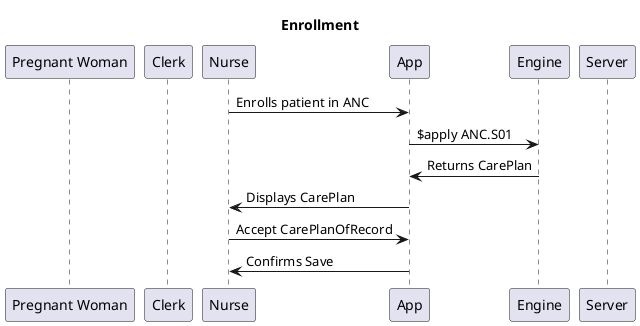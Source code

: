 @startuml Enrollment
title Enrollment
participant "Pregnant Woman" as PW
participant "Clerk" as Clerk
participant "Nurse" as Nurse
participant "App" as App
participant "Engine" as Engine
participant "Server" as Server

Nurse -> App: Enrolls patient in ANC
App -> Engine: $apply ANC.S01
Engine -> App: Returns CarePlan
App -> Nurse: Displays CarePlan
Nurse -> App: Accept CarePlanOfRecord
App -> Nurse: Confirms Save

@enduml